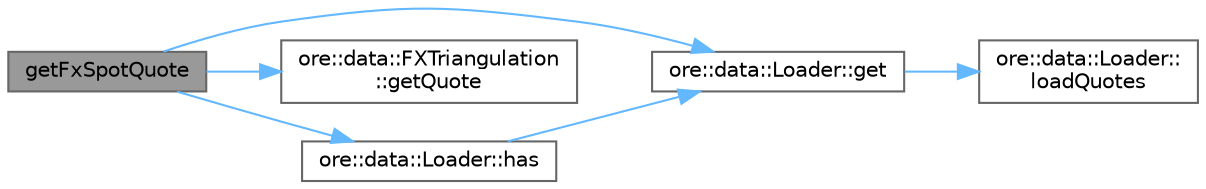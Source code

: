 digraph "getFxSpotQuote"
{
 // INTERACTIVE_SVG=YES
 // LATEX_PDF_SIZE
  bgcolor="transparent";
  edge [fontname=Helvetica,fontsize=10,labelfontname=Helvetica,labelfontsize=10];
  node [fontname=Helvetica,fontsize=10,shape=box,height=0.2,width=0.4];
  rankdir="LR";
  Node1 [label="getFxSpotQuote",height=0.2,width=0.4,color="gray40", fillcolor="grey60", style="filled", fontcolor="black",tooltip=" "];
  Node1 -> Node2 [color="steelblue1",style="solid"];
  Node2 [label="ore::data::Loader::get",height=0.2,width=0.4,color="grey40", fillcolor="white", style="filled",URL="$classore_1_1data_1_1_loader.html#a19d9f6f808db2631247ec12ffe291225",tooltip="get quote by its unique name, throws if not existent, override in derived classes for performance"];
  Node2 -> Node3 [color="steelblue1",style="solid"];
  Node3 [label="ore::data::Loader::\lloadQuotes",height=0.2,width=0.4,color="grey40", fillcolor="white", style="filled",URL="$classore_1_1data_1_1_loader.html#a0086c4f946085ef0b9d5c56bd1539f91",tooltip="get all quotes, TODO change the return value to std::set"];
  Node1 -> Node4 [color="steelblue1",style="solid"];
  Node4 [label="ore::data::FXTriangulation\l::getQuote",height=0.2,width=0.4,color="grey40", fillcolor="white", style="filled",URL="$classore_1_1data_1_1_f_x_triangulation.html#ae9daa055d4ae016b45ea582dfcd7e74b",tooltip=" "];
  Node1 -> Node5 [color="steelblue1",style="solid"];
  Node5 [label="ore::data::Loader::has",height=0.2,width=0.4,color="grey40", fillcolor="white", style="filled",URL="$classore_1_1data_1_1_loader.html#acb476f7db0733b669e38e0a4359b5745",tooltip="Default implementation, returns false if get throws or returns a null pointer."];
  Node5 -> Node2 [color="steelblue1",style="solid"];
}
